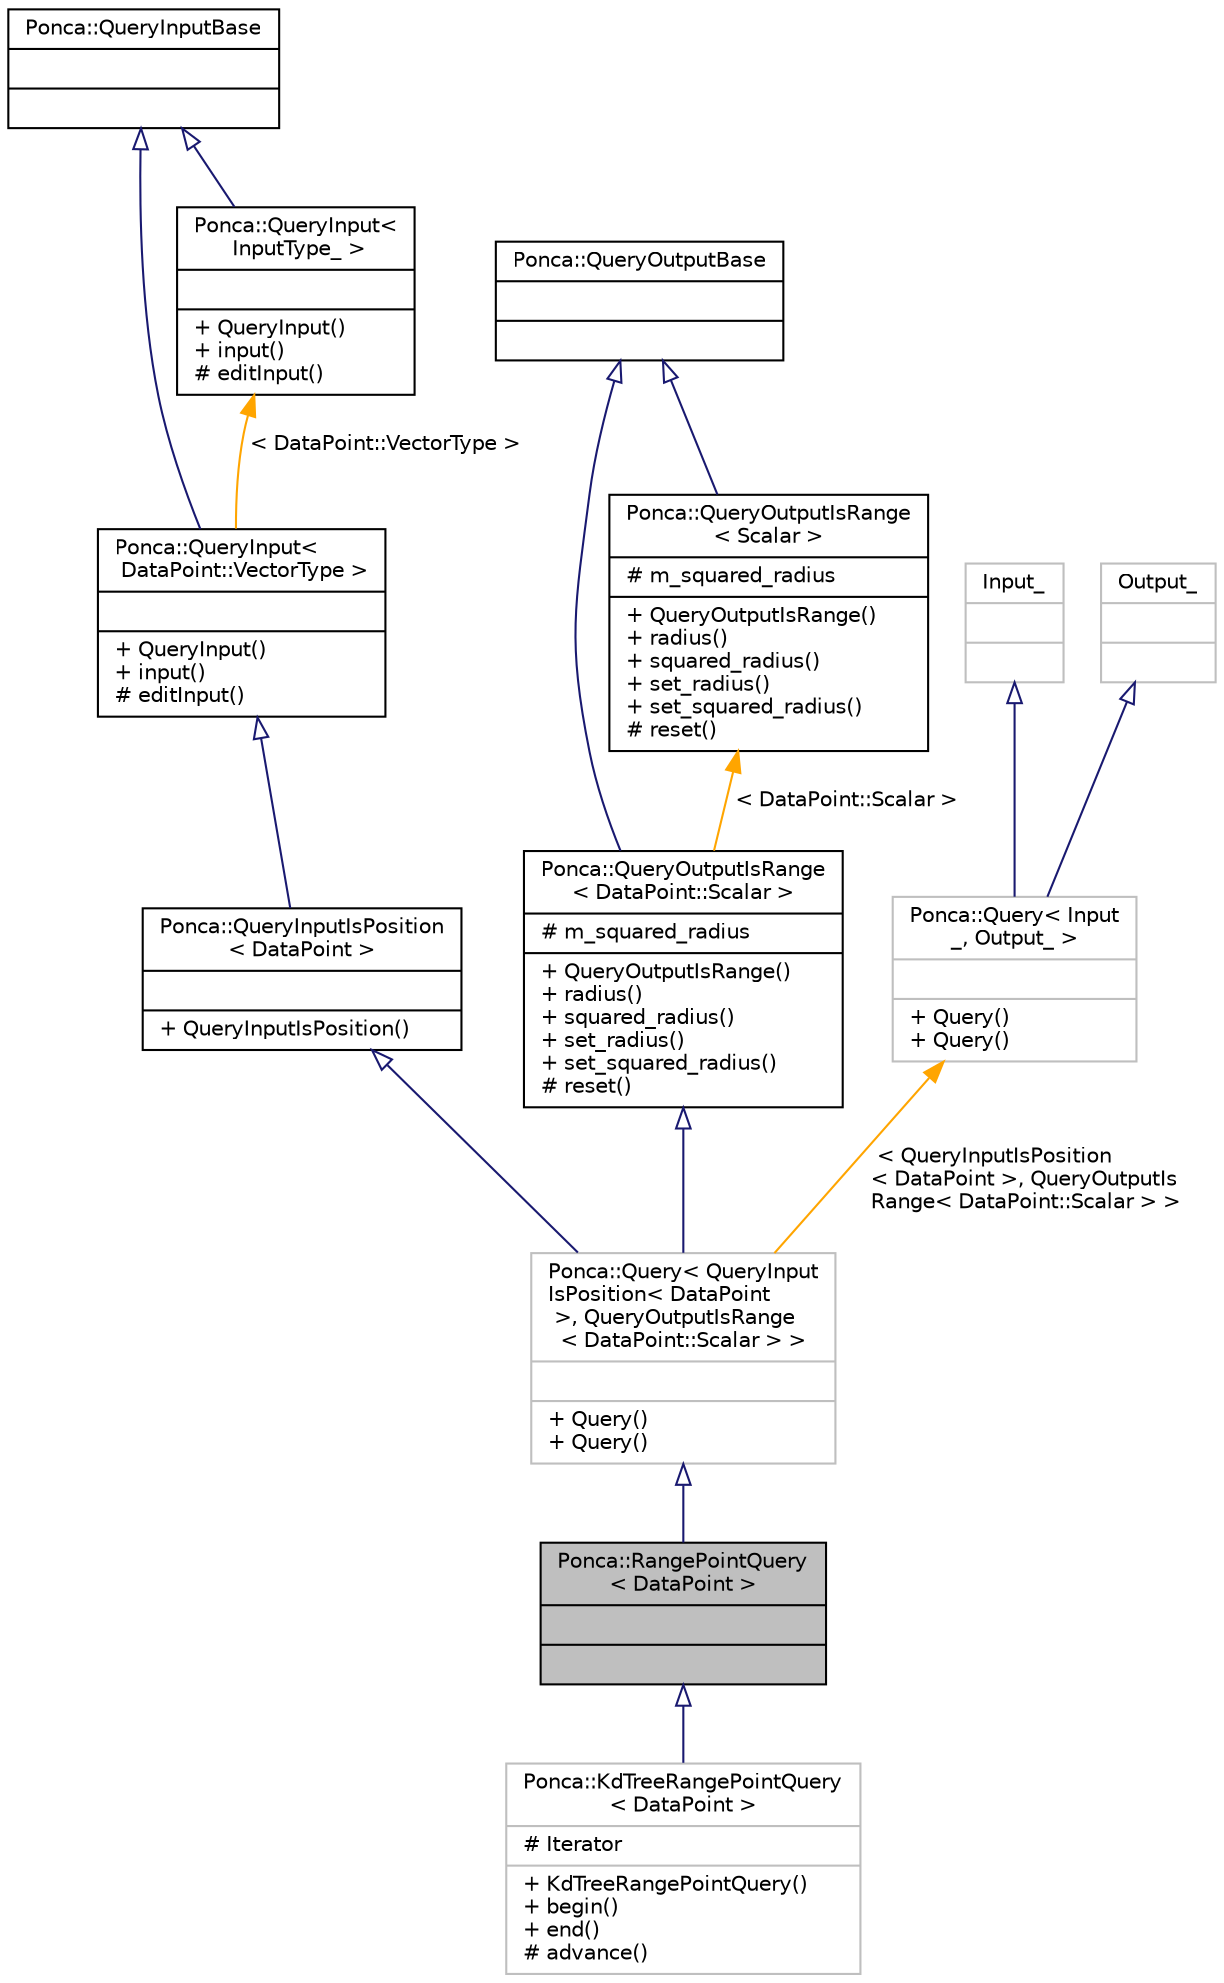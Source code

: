 digraph "Ponca::RangePointQuery&lt; DataPoint &gt;"
{
 // INTERACTIVE_SVG=YES
 // LATEX_PDF_SIZE
  bgcolor="transparent";
  edge [fontname="Helvetica",fontsize="10",labelfontname="Helvetica",labelfontsize="10"];
  node [fontname="Helvetica",fontsize="10",shape=record];
  Node1 [label="{Ponca::RangePointQuery\l\< DataPoint \>\n||}",height=0.2,width=0.4,color="black", fillcolor="grey75", style="filled", fontcolor="black",tooltip="Base Query class combining QueryInputIsPosition and QueryOutputIsRange."];
  Node2 -> Node1 [dir="back",color="midnightblue",fontsize="10",style="solid",arrowtail="onormal",fontname="Helvetica"];
  Node2 [label="{Ponca::Query\< QueryInput\lIsPosition\< DataPoint\l \>, QueryOutputIsRange\l\< DataPoint::Scalar \> \>\n||+ Query()\l+ Query()\l}",height=0.2,width=0.4,color="grey75",URL="$group__spatialpartitioning.html",tooltip=" "];
  Node3 -> Node2 [dir="back",color="midnightblue",fontsize="10",style="solid",arrowtail="onormal",fontname="Helvetica"];
  Node3 [label="{Ponca::QueryInputIsPosition\l\< DataPoint \>\n||+ QueryInputIsPosition()\l}",height=0.2,width=0.4,color="black",URL="$group__spatialpartitioning.html#structPonca_1_1QueryInputIsPosition",tooltip="Base class for queries storing points."];
  Node4 -> Node3 [dir="back",color="midnightblue",fontsize="10",style="solid",arrowtail="onormal",fontname="Helvetica"];
  Node4 [label="{Ponca::QueryInput\<\l DataPoint::VectorType \>\n||+ QueryInput()\l+ input()\l# editInput()\l}",height=0.2,width=0.4,color="black",URL="$group__spatialpartitioning.html",tooltip=" "];
  Node5 -> Node4 [dir="back",color="midnightblue",fontsize="10",style="solid",arrowtail="onormal",fontname="Helvetica"];
  Node5 [label="{Ponca::QueryInputBase\n||}",height=0.2,width=0.4,color="black",URL="$group__spatialpartitioning.html#structPonca_1_1QueryInputBase",tooltip="Base class for queries input type."];
  Node6 -> Node4 [dir="back",color="orange",fontsize="10",style="solid",label=" \< DataPoint::VectorType \>" ,fontname="Helvetica"];
  Node6 [label="{Ponca::QueryInput\<\l InputType_ \>\n||+ QueryInput()\l+ input()\l# editInput()\l}",height=0.2,width=0.4,color="black",URL="$group__spatialpartitioning.html#structPonca_1_1QueryInput",tooltip="Base class for typed queries input type."];
  Node5 -> Node6 [dir="back",color="midnightblue",fontsize="10",style="solid",arrowtail="onormal",fontname="Helvetica"];
  Node7 -> Node2 [dir="back",color="midnightblue",fontsize="10",style="solid",arrowtail="onormal",fontname="Helvetica"];
  Node7 [label="{Ponca::QueryOutputIsRange\l\< DataPoint::Scalar \>\n|# m_squared_radius\l|+ QueryOutputIsRange()\l+ radius()\l+ squared_radius()\l+ set_radius()\l+ set_squared_radius()\l# reset()\l}",height=0.2,width=0.4,color="black",URL="$group__spatialpartitioning.html",tooltip=" "];
  Node8 -> Node7 [dir="back",color="midnightblue",fontsize="10",style="solid",arrowtail="onormal",fontname="Helvetica"];
  Node8 [label="{Ponca::QueryOutputBase\n||}",height=0.2,width=0.4,color="black",URL="$group__spatialpartitioning.html#structPonca_1_1QueryOutputBase",tooltip="Base class for queries output type."];
  Node9 -> Node7 [dir="back",color="orange",fontsize="10",style="solid",label=" \< DataPoint::Scalar \>" ,fontname="Helvetica"];
  Node9 [label="{Ponca::QueryOutputIsRange\l\< Scalar \>\n|# m_squared_radius\l|+ QueryOutputIsRange()\l+ radius()\l+ squared_radius()\l+ set_radius()\l+ set_squared_radius()\l# reset()\l}",height=0.2,width=0.4,color="black",URL="$group__spatialpartitioning.html#structPonca_1_1QueryOutputIsRange",tooltip="Base class for range queries."];
  Node8 -> Node9 [dir="back",color="midnightblue",fontsize="10",style="solid",arrowtail="onormal",fontname="Helvetica"];
  Node10 -> Node2 [dir="back",color="orange",fontsize="10",style="solid",label=" \< QueryInputIsPosition\l\< DataPoint \>, QueryOutputIs\lRange\< DataPoint::Scalar \> \>" ,fontname="Helvetica"];
  Node10 [label="{Ponca::Query\< Input\l_, Output_ \>\n||+ Query()\l+ Query()\l}",height=0.2,width=0.4,color="grey75",URL="$group__spatialpartitioning.html#structPonca_1_1Query",tooltip=" "];
  Node11 -> Node10 [dir="back",color="midnightblue",fontsize="10",style="solid",arrowtail="onormal",fontname="Helvetica"];
  Node11 [label="{Input_\n||}",height=0.2,width=0.4,color="grey75",tooltip=" "];
  Node12 -> Node10 [dir="back",color="midnightblue",fontsize="10",style="solid",arrowtail="onormal",fontname="Helvetica"];
  Node12 [label="{Output_\n||}",height=0.2,width=0.4,color="grey75",tooltip=" "];
  Node1 -> Node13 [dir="back",color="midnightblue",fontsize="10",style="solid",arrowtail="onormal",fontname="Helvetica"];
  Node13 [label="{Ponca::KdTreeRangePointQuery\l\< DataPoint \>\n|# Iterator\l|+ KdTreeRangePointQuery()\l+ begin()\l+ end()\l# advance()\l}",height=0.2,width=0.4,color="grey75",URL="$classPonca_1_1KdTreeRangePointQuery.html",tooltip=" "];
}
